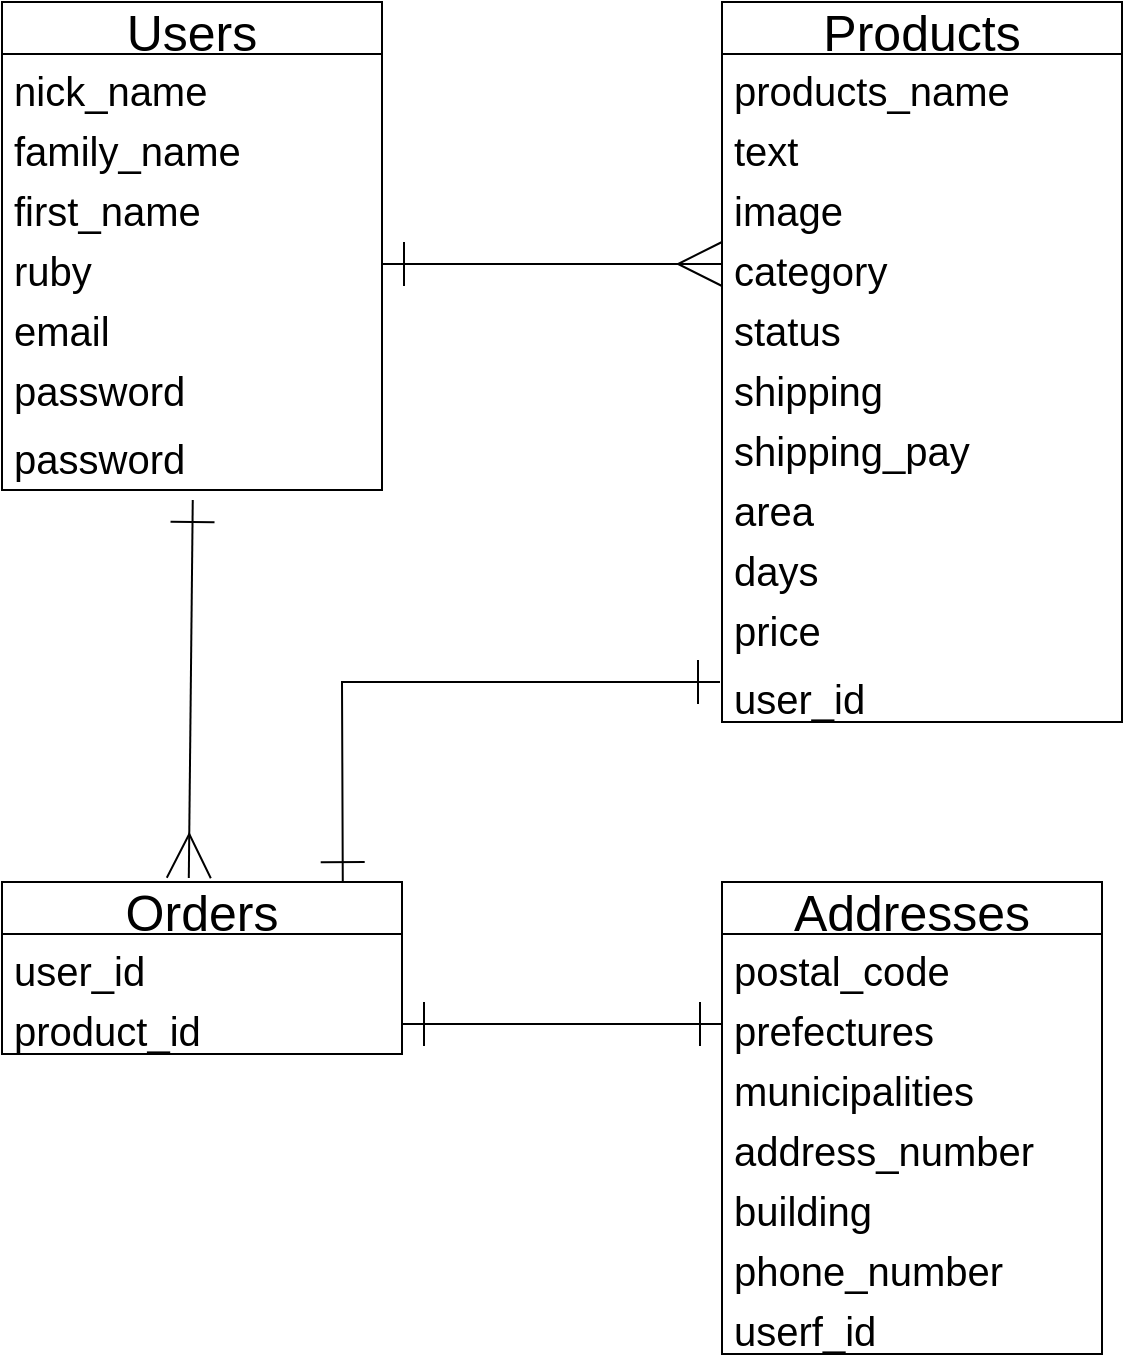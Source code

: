 <mxfile version="13.10.0" type="embed">
    <diagram id="pEcruWaj6Tn80JpcITrb" name="ページ1">
        <mxGraphModel dx="440" dy="1021" grid="1" gridSize="10" guides="1" tooltips="1" connect="1" arrows="1" fold="1" page="1" pageScale="1" pageWidth="827" pageHeight="1169" math="0" shadow="0">
            <root>
                <mxCell id="0"/>
                <mxCell id="1" parent="0"/>
                <mxCell id="2" value="Users" style="swimlane;fontStyle=0;childLayout=stackLayout;horizontal=1;startSize=26;horizontalStack=0;resizeParent=1;resizeParentMax=0;resizeLast=0;collapsible=1;marginBottom=0;align=center;fontSize=25;" parent="1" vertex="1">
                    <mxGeometry x="40" y="200" width="190" height="244" as="geometry">
                        <mxRectangle x="40" y="160" width="50" height="26" as="alternateBounds"/>
                    </mxGeometry>
                </mxCell>
                <mxCell id="3" value="nick_name" style="text;strokeColor=none;fillColor=none;spacingLeft=4;spacingRight=4;overflow=hidden;rotatable=0;points=[[0,0.5],[1,0.5]];portConstraint=eastwest;fontSize=20;" parent="2" vertex="1">
                    <mxGeometry y="26" width="190" height="30" as="geometry"/>
                </mxCell>
                <mxCell id="4" value="family_name" style="text;strokeColor=none;fillColor=none;spacingLeft=4;spacingRight=4;overflow=hidden;rotatable=0;points=[[0,0.5],[1,0.5]];portConstraint=eastwest;fontSize=20;" parent="2" vertex="1">
                    <mxGeometry y="56" width="190" height="30" as="geometry"/>
                </mxCell>
                <mxCell id="5" value="first_name" style="text;strokeColor=none;fillColor=none;spacingLeft=4;spacingRight=4;overflow=hidden;rotatable=0;points=[[0,0.5],[1,0.5]];portConstraint=eastwest;fontSize=20;" parent="2" vertex="1">
                    <mxGeometry y="86" width="190" height="30" as="geometry"/>
                </mxCell>
                <mxCell id="6" value="ruby&#10;" style="text;strokeColor=none;fillColor=none;spacingLeft=4;spacingRight=4;overflow=hidden;rotatable=0;points=[[0,0.5],[1,0.5]];portConstraint=eastwest;fontSize=20;" parent="2" vertex="1">
                    <mxGeometry y="116" width="190" height="30" as="geometry"/>
                </mxCell>
                <mxCell id="7" value="email" style="text;strokeColor=none;fillColor=none;spacingLeft=4;spacingRight=4;overflow=hidden;rotatable=0;points=[[0,0.5],[1,0.5]];portConstraint=eastwest;fontSize=20;" parent="2" vertex="1">
                    <mxGeometry y="146" width="190" height="30" as="geometry"/>
                </mxCell>
                <mxCell id="8" value="password" style="text;strokeColor=none;fillColor=none;spacingLeft=4;spacingRight=4;overflow=hidden;rotatable=0;points=[[0,0.5],[1,0.5]];portConstraint=eastwest;fontSize=20;" parent="2" vertex="1">
                    <mxGeometry y="176" width="190" height="34" as="geometry"/>
                </mxCell>
                <mxCell id="38" value="password" style="text;strokeColor=none;fillColor=none;spacingLeft=4;spacingRight=4;overflow=hidden;rotatable=0;points=[[0,0.5],[1,0.5]];portConstraint=eastwest;fontSize=20;" parent="2" vertex="1">
                    <mxGeometry y="210" width="190" height="34" as="geometry"/>
                </mxCell>
                <mxCell id="56" style="edgeStyle=none;rounded=0;orthogonalLoop=1;jettySize=auto;html=1;entryX=0.852;entryY=0.012;entryDx=0;entryDy=0;startArrow=ERone;startFill=0;startSize=20;sourcePerimeterSpacing=0;endArrow=ERone;endFill=0;endSize=20;targetPerimeterSpacing=6;strokeWidth=1;fontSize=25;entryPerimeter=0;" parent="1" target="41" edge="1">
                    <mxGeometry relative="1" as="geometry">
                        <mxPoint x="399" y="540" as="sourcePoint"/>
                        <Array as="points">
                            <mxPoint x="360" y="540"/>
                            <mxPoint x="210" y="540"/>
                        </Array>
                    </mxGeometry>
                </mxCell>
                <mxCell id="10" value="Products" style="swimlane;fontStyle=0;childLayout=stackLayout;horizontal=1;startSize=26;horizontalStack=0;resizeParent=1;resizeParentMax=0;resizeLast=0;collapsible=1;marginBottom=0;align=center;fontSize=25;" parent="1" vertex="1">
                    <mxGeometry x="400" y="200" width="200" height="360" as="geometry">
                        <mxRectangle x="40" y="160" width="50" height="26" as="alternateBounds"/>
                    </mxGeometry>
                </mxCell>
                <mxCell id="11" value="products_name" style="text;strokeColor=none;fillColor=none;spacingLeft=4;spacingRight=4;overflow=hidden;rotatable=0;points=[[0,0.5],[1,0.5]];portConstraint=eastwest;fontSize=20;" parent="10" vertex="1">
                    <mxGeometry y="26" width="200" height="30" as="geometry"/>
                </mxCell>
                <mxCell id="12" value="text" style="text;strokeColor=none;fillColor=none;spacingLeft=4;spacingRight=4;overflow=hidden;rotatable=0;points=[[0,0.5],[1,0.5]];portConstraint=eastwest;fontSize=20;" parent="10" vertex="1">
                    <mxGeometry y="56" width="200" height="30" as="geometry"/>
                </mxCell>
                <mxCell id="13" value="image" style="text;strokeColor=none;fillColor=none;spacingLeft=4;spacingRight=4;overflow=hidden;rotatable=0;points=[[0,0.5],[1,0.5]];portConstraint=eastwest;fontSize=20;" parent="10" vertex="1">
                    <mxGeometry y="86" width="200" height="30" as="geometry"/>
                </mxCell>
                <mxCell id="14" value="category" style="text;strokeColor=none;fillColor=none;spacingLeft=4;spacingRight=4;overflow=hidden;rotatable=0;points=[[0,0.5],[1,0.5]];portConstraint=eastwest;fontSize=20;" parent="10" vertex="1">
                    <mxGeometry y="116" width="200" height="30" as="geometry"/>
                </mxCell>
                <mxCell id="15" value="status" style="text;strokeColor=none;fillColor=none;spacingLeft=4;spacingRight=4;overflow=hidden;rotatable=0;points=[[0,0.5],[1,0.5]];portConstraint=eastwest;fontSize=20;" parent="10" vertex="1">
                    <mxGeometry y="146" width="200" height="30" as="geometry"/>
                </mxCell>
                <mxCell id="16" value="shipping" style="text;strokeColor=none;fillColor=none;spacingLeft=4;spacingRight=4;overflow=hidden;rotatable=0;points=[[0,0.5],[1,0.5]];portConstraint=eastwest;fontSize=20;" parent="10" vertex="1">
                    <mxGeometry y="176" width="200" height="30" as="geometry"/>
                </mxCell>
                <mxCell id="17" value="shipping_pay" style="text;strokeColor=none;fillColor=none;spacingLeft=4;spacingRight=4;overflow=hidden;rotatable=0;points=[[0,0.5],[1,0.5]];portConstraint=eastwest;fontSize=20;" parent="10" vertex="1">
                    <mxGeometry y="206" width="200" height="30" as="geometry"/>
                </mxCell>
                <mxCell id="18" value="area" style="text;strokeColor=none;fillColor=none;spacingLeft=4;spacingRight=4;overflow=hidden;rotatable=0;points=[[0,0.5],[1,0.5]];portConstraint=eastwest;fontSize=20;" parent="10" vertex="1">
                    <mxGeometry y="236" width="200" height="30" as="geometry"/>
                </mxCell>
                <mxCell id="19" value="days" style="text;strokeColor=none;fillColor=none;spacingLeft=4;spacingRight=4;overflow=hidden;rotatable=0;points=[[0,0.5],[1,0.5]];portConstraint=eastwest;fontSize=20;" parent="10" vertex="1">
                    <mxGeometry y="266" width="200" height="30" as="geometry"/>
                </mxCell>
                <mxCell id="20" value="price" style="text;strokeColor=none;fillColor=none;spacingLeft=4;spacingRight=4;overflow=hidden;rotatable=0;points=[[0,0.5],[1,0.5]];portConstraint=eastwest;fontSize=20;" parent="10" vertex="1">
                    <mxGeometry y="296" width="200" height="34" as="geometry"/>
                </mxCell>
                <mxCell id="39" value="user_id" style="text;strokeColor=none;fillColor=none;spacingLeft=4;spacingRight=4;overflow=hidden;rotatable=0;points=[[0,0.5],[1,0.5]];portConstraint=eastwest;fontSize=20;" parent="10" vertex="1">
                    <mxGeometry y="330" width="200" height="30" as="geometry"/>
                </mxCell>
                <mxCell id="21" value="Addresses" style="swimlane;fontStyle=0;childLayout=stackLayout;horizontal=1;startSize=26;horizontalStack=0;resizeParent=1;resizeParentMax=0;resizeLast=0;collapsible=1;marginBottom=0;align=center;fontSize=25;" parent="1" vertex="1">
                    <mxGeometry x="400" y="640" width="190" height="236" as="geometry">
                        <mxRectangle x="40" y="160" width="50" height="26" as="alternateBounds"/>
                    </mxGeometry>
                </mxCell>
                <mxCell id="27" value="postal_code" style="text;strokeColor=none;fillColor=none;spacingLeft=4;spacingRight=4;overflow=hidden;rotatable=0;points=[[0,0.5],[1,0.5]];portConstraint=eastwest;fontSize=20;" parent="21" vertex="1">
                    <mxGeometry y="26" width="190" height="30" as="geometry"/>
                </mxCell>
                <mxCell id="28" value="prefectures" style="text;strokeColor=none;fillColor=none;spacingLeft=4;spacingRight=4;overflow=hidden;rotatable=0;points=[[0,0.5],[1,0.5]];portConstraint=eastwest;fontSize=20;" parent="21" vertex="1">
                    <mxGeometry y="56" width="190" height="30" as="geometry"/>
                </mxCell>
                <mxCell id="29" value="municipalities" style="text;strokeColor=none;fillColor=none;spacingLeft=4;spacingRight=4;overflow=hidden;rotatable=0;points=[[0,0.5],[1,0.5]];portConstraint=eastwest;fontSize=20;" parent="21" vertex="1">
                    <mxGeometry y="86" width="190" height="30" as="geometry"/>
                </mxCell>
                <mxCell id="30" value="address_number" style="text;strokeColor=none;fillColor=none;spacingLeft=4;spacingRight=4;overflow=hidden;rotatable=0;points=[[0,0.5],[1,0.5]];portConstraint=eastwest;fontSize=20;" parent="21" vertex="1">
                    <mxGeometry y="116" width="190" height="30" as="geometry"/>
                </mxCell>
                <mxCell id="31" value="building" style="text;strokeColor=none;fillColor=none;spacingLeft=4;spacingRight=4;overflow=hidden;rotatable=0;points=[[0,0.5],[1,0.5]];portConstraint=eastwest;fontSize=20;" parent="21" vertex="1">
                    <mxGeometry y="146" width="190" height="30" as="geometry"/>
                </mxCell>
                <mxCell id="32" value="phone_number" style="text;strokeColor=none;fillColor=none;spacingLeft=4;spacingRight=4;overflow=hidden;rotatable=0;points=[[0,0.5],[1,0.5]];portConstraint=eastwest;fontSize=20;" parent="21" vertex="1">
                    <mxGeometry y="176" width="190" height="30" as="geometry"/>
                </mxCell>
                <mxCell id="40" value="userf_id" style="text;strokeColor=none;fillColor=none;spacingLeft=4;spacingRight=4;overflow=hidden;rotatable=0;points=[[0,0.5],[1,0.5]];portConstraint=eastwest;fontSize=20;" parent="21" vertex="1">
                    <mxGeometry y="206" width="190" height="30" as="geometry"/>
                </mxCell>
                <mxCell id="35" style="edgeStyle=none;rounded=0;orthogonalLoop=1;jettySize=auto;html=1;exitX=1;exitY=0.5;exitDx=0;exitDy=0;entryX=0;entryY=0.5;entryDx=0;entryDy=0;endArrow=ERmany;endFill=0;fontSize=25;endSize=20;startArrow=ERone;startFill=0;targetPerimeterSpacing=0;sourcePerimeterSpacing=0;startSize=20;" parent="1" source="6" target="14" edge="1">
                    <mxGeometry relative="1" as="geometry"/>
                </mxCell>
                <mxCell id="41" value="Orders" style="swimlane;fontStyle=0;childLayout=stackLayout;horizontal=1;startSize=26;horizontalStack=0;resizeParent=1;resizeParentMax=0;resizeLast=0;collapsible=1;marginBottom=0;align=center;fontSize=25;" parent="1" vertex="1">
                    <mxGeometry x="40" y="640" width="200" height="86" as="geometry">
                        <mxRectangle x="40" y="160" width="50" height="26" as="alternateBounds"/>
                    </mxGeometry>
                </mxCell>
                <mxCell id="52" value="user_id" style="text;strokeColor=none;fillColor=none;spacingLeft=4;spacingRight=4;overflow=hidden;rotatable=0;points=[[0,0.5],[1,0.5]];portConstraint=eastwest;fontSize=20;" parent="41" vertex="1">
                    <mxGeometry y="26" width="200" height="30" as="geometry"/>
                </mxCell>
                <mxCell id="53" value="product_id" style="text;strokeColor=none;fillColor=none;spacingLeft=4;spacingRight=4;overflow=hidden;rotatable=0;points=[[0,0.5],[1,0.5]];portConstraint=eastwest;fontSize=20;" parent="41" vertex="1">
                    <mxGeometry y="56" width="200" height="30" as="geometry"/>
                </mxCell>
                <mxCell id="54" style="edgeStyle=none;rounded=0;orthogonalLoop=1;jettySize=auto;html=1;entryX=1;entryY=0.5;entryDx=0;entryDy=0;startArrow=ERone;startFill=0;startSize=20;sourcePerimeterSpacing=0;endArrow=ERone;endFill=0;endSize=20;targetPerimeterSpacing=6;strokeWidth=1;fontSize=25;" parent="1" target="53" edge="1">
                    <mxGeometry relative="1" as="geometry">
                        <mxPoint x="400" y="711" as="sourcePoint"/>
                    </mxGeometry>
                </mxCell>
                <mxCell id="55" style="edgeStyle=none;rounded=0;orthogonalLoop=1;jettySize=auto;html=1;exitX=0.502;exitY=1.147;exitDx=0;exitDy=0;entryX=0.467;entryY=-0.023;entryDx=0;entryDy=0;startArrow=ERone;startFill=0;startSize=20;sourcePerimeterSpacing=0;endArrow=ERmany;endFill=0;endSize=20;targetPerimeterSpacing=6;strokeWidth=1;fontSize=25;exitPerimeter=0;entryPerimeter=0;" parent="1" source="38" target="41" edge="1">
                    <mxGeometry relative="1" as="geometry"/>
                </mxCell>
            </root>
        </mxGraphModel>
    </diagram>
</mxfile>